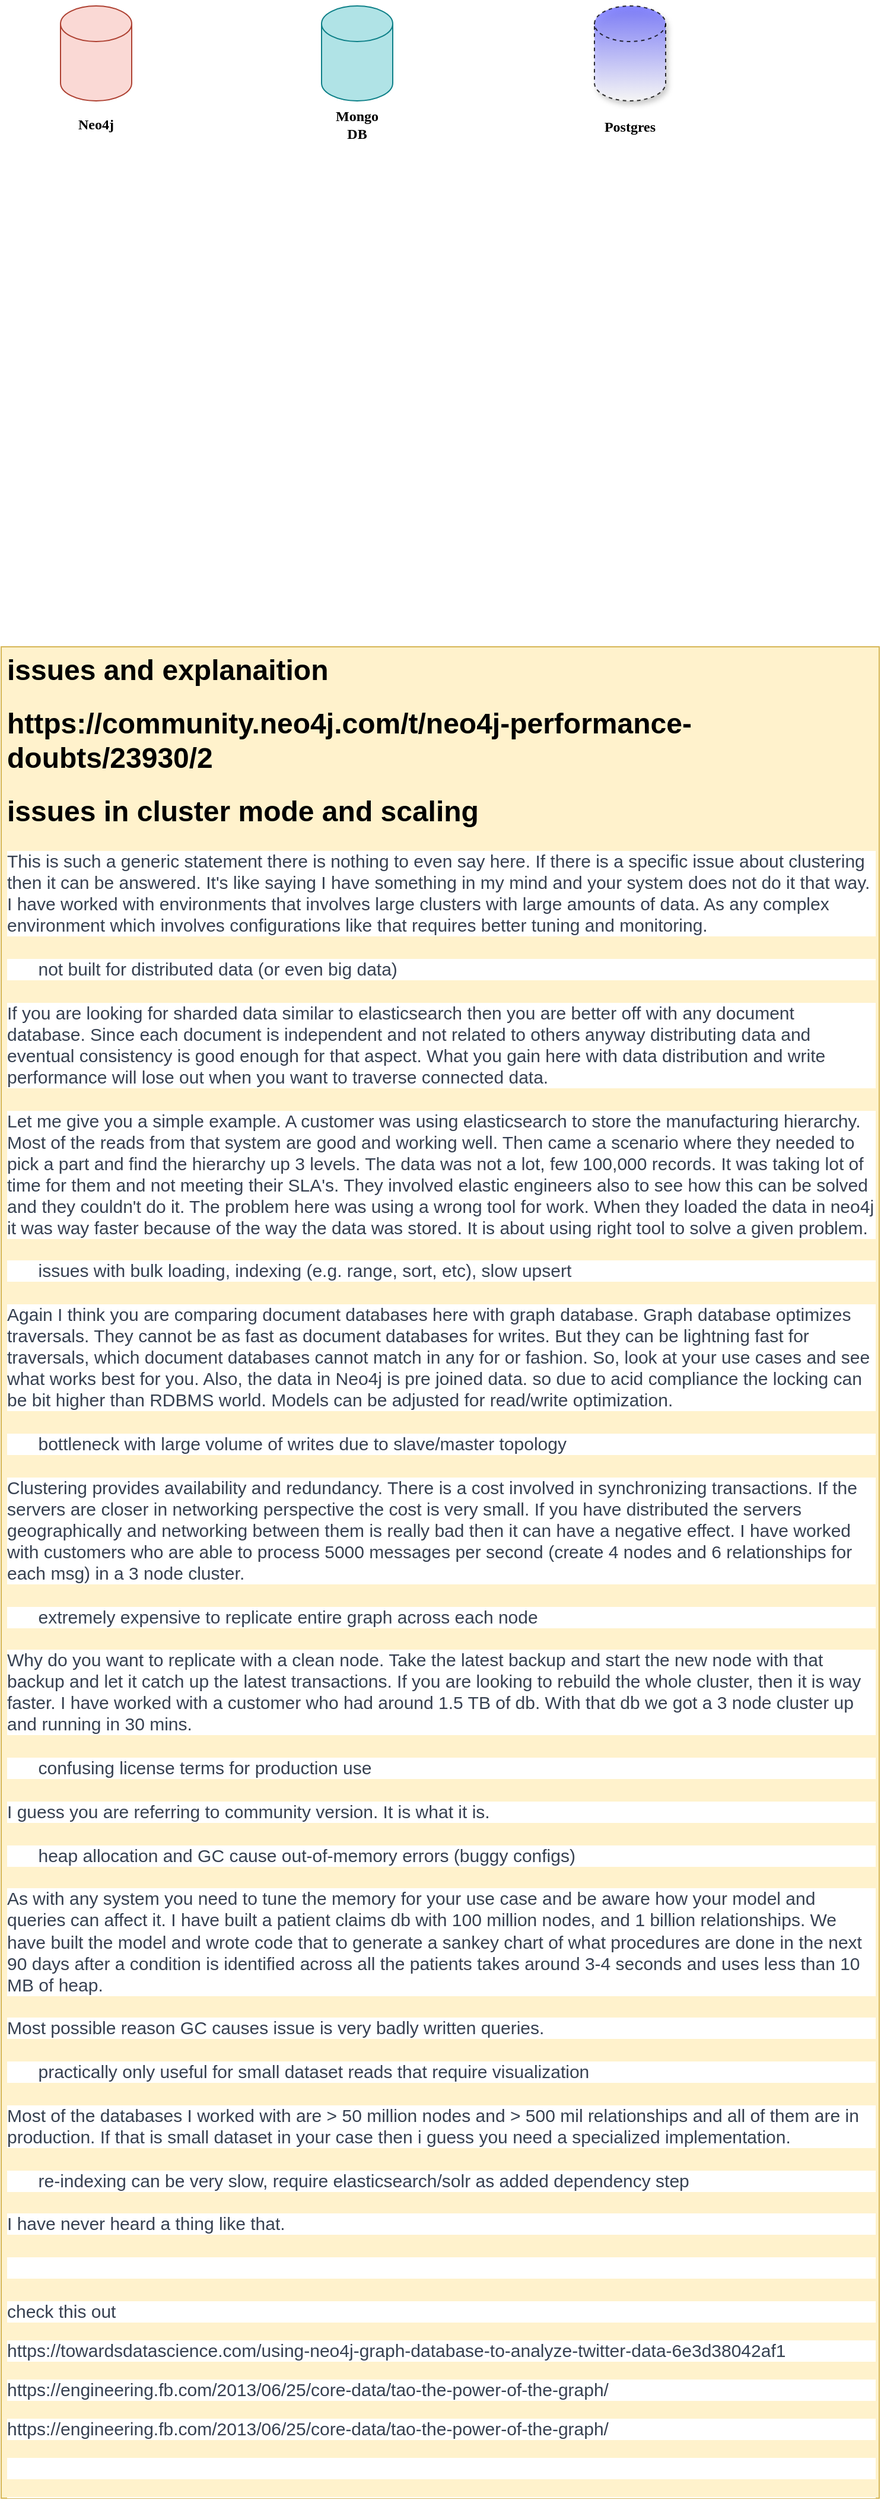 <mxfile version="14.6.13" type="device"><diagram id="fzG_TKSA9R8yKwLQveuX" name="Page-1"><mxGraphModel dx="1024" dy="599" grid="1" gridSize="10" guides="1" tooltips="1" connect="1" arrows="1" fold="1" page="1" pageScale="1" pageWidth="850" pageHeight="1100" math="0" shadow="0"><root><mxCell id="0"/><mxCell id="1" parent="0"/><mxCell id="wTBZS1sN4imwPh_XWaHa-3" value="" style="group;fontFamily=Lucida Console;" parent="1" vertex="1" connectable="0"><mxGeometry x="160" y="130" width="60" height="110" as="geometry"/></mxCell><mxCell id="wTBZS1sN4imwPh_XWaHa-1" value="" style="shape=cylinder3;whiteSpace=wrap;html=1;boundedLbl=1;backgroundOutline=1;size=15;fillColor=#fad9d5;strokeColor=#ae4132;" parent="wTBZS1sN4imwPh_XWaHa-3" vertex="1"><mxGeometry width="60" height="80" as="geometry"/></mxCell><mxCell id="wTBZS1sN4imwPh_XWaHa-2" value="&lt;font face=&quot;Lucida Console&quot;&gt;&lt;b&gt;Neo4j&lt;/b&gt;&lt;/font&gt;" style="text;html=1;strokeColor=none;fillColor=none;align=center;verticalAlign=middle;whiteSpace=wrap;rounded=0;" parent="wTBZS1sN4imwPh_XWaHa-3" vertex="1"><mxGeometry x="10" y="90" width="40" height="20" as="geometry"/></mxCell><mxCell id="wTBZS1sN4imwPh_XWaHa-4" value="MongoDb&#10;" style="group;" parent="1" vertex="1" connectable="0"><mxGeometry x="380" y="130" width="60" height="110" as="geometry"/></mxCell><mxCell id="wTBZS1sN4imwPh_XWaHa-5" value="" style="shape=cylinder3;whiteSpace=wrap;html=1;boundedLbl=1;backgroundOutline=1;size=15;fillColor=#b0e3e6;strokeColor=#0e8088;" parent="wTBZS1sN4imwPh_XWaHa-4" vertex="1"><mxGeometry width="60" height="80" as="geometry"/></mxCell><mxCell id="wTBZS1sN4imwPh_XWaHa-6" value="&lt;b&gt;&lt;font face=&quot;Lucida Console&quot;&gt;Mongo&lt;br&gt;DB&lt;/font&gt;&lt;/b&gt;" style="text;html=1;strokeColor=none;fillColor=none;align=center;verticalAlign=middle;whiteSpace=wrap;rounded=0;" parent="wTBZS1sN4imwPh_XWaHa-4" vertex="1"><mxGeometry x="10" y="90" width="40" height="20" as="geometry"/></mxCell><mxCell id="wTBZS1sN4imwPh_XWaHa-7" value="&lt;h1&gt;issues and explanaition&lt;/h1&gt;&lt;h1&gt;https://community.neo4j.com/t/neo4j-performance-doubts/23930/2&lt;br&gt;&lt;/h1&gt;&lt;h1&gt;issues in cluster mode and scaling&lt;/h1&gt;&lt;p dir=&quot;ltr&quot; style=&quot;box-sizing: border-box ; border-width: 0px ; border-style: solid ; border-color: rgba(229 , 231 , 235 ,) ; margin: 1.25em 0px ; color: rgb(55 , 65 , 81) ; font-family: &amp;#34;nunito sans&amp;#34; , , , , &amp;#34;blinkmacsystemfont&amp;#34; , &amp;#34;segoe ui&amp;#34; , &amp;#34;roboto&amp;#34; , &amp;#34;helvetica neue&amp;#34; , &amp;#34;arial&amp;#34; , &amp;#34;noto sans&amp;#34; , sans-serif , &amp;#34;apple color emoji&amp;#34; , &amp;#34;segoe ui emoji&amp;#34; , &amp;#34;segoe ui symbol&amp;#34; , &amp;#34;noto color emoji&amp;#34; ; font-size: 15.008px ; background-color: rgb(255 , 255 , 255)&quot;&gt;This is such a generic statement there is nothing to even say here. If there is a specific issue about clustering then it can be answered. It's like saying I have something in my mind and your system does not do it that way. I have worked with environments that involves large clusters with large amounts of data. As any complex environment which involves configurations like that requires better tuning and monitoring.&lt;/p&gt;&lt;ul dir=&quot;ltr&quot; style=&quot;box-sizing: border-box ; border-width: 0px ; border-style: solid ; border-color: rgba(229 , 231 , 235 ,) ; margin: 1.25em 0px ; padding: 0px ; list-style: none ; clear: both ; color: rgb(55 , 65 , 81) ; font-family: &amp;#34;nunito sans&amp;#34; , , , , &amp;#34;blinkmacsystemfont&amp;#34; , &amp;#34;segoe ui&amp;#34; , &amp;#34;roboto&amp;#34; , &amp;#34;helvetica neue&amp;#34; , &amp;#34;arial&amp;#34; , &amp;#34;noto sans&amp;#34; , sans-serif , &amp;#34;apple color emoji&amp;#34; , &amp;#34;segoe ui emoji&amp;#34; , &amp;#34;segoe ui symbol&amp;#34; , &amp;#34;noto color emoji&amp;#34; ; font-size: 15.008px ; background-color: rgb(255 , 255 , 255)&quot;&gt;&lt;li dir=&quot;ltr&quot; style=&quot;box-sizing: border-box ; border-width: 0px ; border-style: solid ; border-color: rgba(229 , 231 , 235 ,) ; margin-top: 0px ; margin-bottom: 0px ; position: relative ; padding-left: 1.75em&quot;&gt;not built for distributed data (or even big data)&lt;/li&gt;&lt;/ul&gt;&lt;p dir=&quot;ltr&quot; style=&quot;box-sizing: border-box ; border-width: 0px ; border-style: solid ; border-color: rgba(229 , 231 , 235 ,) ; margin: 1.25em 0px ; color: rgb(55 , 65 , 81) ; font-family: &amp;#34;nunito sans&amp;#34; , , , , &amp;#34;blinkmacsystemfont&amp;#34; , &amp;#34;segoe ui&amp;#34; , &amp;#34;roboto&amp;#34; , &amp;#34;helvetica neue&amp;#34; , &amp;#34;arial&amp;#34; , &amp;#34;noto sans&amp;#34; , sans-serif , &amp;#34;apple color emoji&amp;#34; , &amp;#34;segoe ui emoji&amp;#34; , &amp;#34;segoe ui symbol&amp;#34; , &amp;#34;noto color emoji&amp;#34; ; font-size: 15.008px ; background-color: rgb(255 , 255 , 255)&quot;&gt;If you are looking for sharded data similar to elasticsearch then you are better off with any document database. Since each document is independent and not related to others anyway distributing data and eventual consistency is good enough for that aspect. What you gain here with data distribution and write performance will lose out when you want to traverse connected data.&lt;/p&gt;&lt;p dir=&quot;ltr&quot; style=&quot;box-sizing: border-box ; border-width: 0px ; border-style: solid ; border-color: rgba(229 , 231 , 235 ,) ; margin: 1.25em 0px ; color: rgb(55 , 65 , 81) ; font-family: &amp;#34;nunito sans&amp;#34; , , , , &amp;#34;blinkmacsystemfont&amp;#34; , &amp;#34;segoe ui&amp;#34; , &amp;#34;roboto&amp;#34; , &amp;#34;helvetica neue&amp;#34; , &amp;#34;arial&amp;#34; , &amp;#34;noto sans&amp;#34; , sans-serif , &amp;#34;apple color emoji&amp;#34; , &amp;#34;segoe ui emoji&amp;#34; , &amp;#34;segoe ui symbol&amp;#34; , &amp;#34;noto color emoji&amp;#34; ; font-size: 15.008px ; background-color: rgb(255 , 255 , 255)&quot;&gt;Let me give you a simple example. A customer was using elasticsearch to store the manufacturing hierarchy. Most of the reads from that system are good and working well. Then came a scenario where they needed to pick a part and find the hierarchy up 3 levels. The data was not a lot, few 100,000 records. It was taking lot of time for them and not meeting their SLA's. They involved elastic engineers also to see how this can be solved and they couldn't do it. The problem here was using a wrong tool for work. When they loaded the data in neo4j it was way faster because of the way the data was stored. It is about using right tool to solve a given problem.&lt;/p&gt;&lt;ul dir=&quot;ltr&quot; style=&quot;box-sizing: border-box ; border-width: 0px ; border-style: solid ; border-color: rgba(229 , 231 , 235 ,) ; margin: 1.25em 0px ; padding: 0px ; list-style: none ; clear: both ; color: rgb(55 , 65 , 81) ; font-family: &amp;#34;nunito sans&amp;#34; , , , , &amp;#34;blinkmacsystemfont&amp;#34; , &amp;#34;segoe ui&amp;#34; , &amp;#34;roboto&amp;#34; , &amp;#34;helvetica neue&amp;#34; , &amp;#34;arial&amp;#34; , &amp;#34;noto sans&amp;#34; , sans-serif , &amp;#34;apple color emoji&amp;#34; , &amp;#34;segoe ui emoji&amp;#34; , &amp;#34;segoe ui symbol&amp;#34; , &amp;#34;noto color emoji&amp;#34; ; font-size: 15.008px ; background-color: rgb(255 , 255 , 255)&quot;&gt;&lt;li dir=&quot;ltr&quot; style=&quot;box-sizing: border-box ; border-width: 0px ; border-style: solid ; border-color: rgba(229 , 231 , 235 ,) ; margin-top: 0px ; margin-bottom: 0px ; position: relative ; padding-left: 1.75em&quot;&gt;issues with bulk loading, indexing (e.g. range, sort, etc), slow upsert&lt;/li&gt;&lt;/ul&gt;&lt;p dir=&quot;ltr&quot; style=&quot;box-sizing: border-box ; border-width: 0px ; border-style: solid ; border-color: rgba(229 , 231 , 235 ,) ; margin: 1.25em 0px ; color: rgb(55 , 65 , 81) ; font-family: &amp;#34;nunito sans&amp;#34; , , , , &amp;#34;blinkmacsystemfont&amp;#34; , &amp;#34;segoe ui&amp;#34; , &amp;#34;roboto&amp;#34; , &amp;#34;helvetica neue&amp;#34; , &amp;#34;arial&amp;#34; , &amp;#34;noto sans&amp;#34; , sans-serif , &amp;#34;apple color emoji&amp;#34; , &amp;#34;segoe ui emoji&amp;#34; , &amp;#34;segoe ui symbol&amp;#34; , &amp;#34;noto color emoji&amp;#34; ; font-size: 15.008px ; background-color: rgb(255 , 255 , 255)&quot;&gt;Again I think you are comparing document databases here with graph database. Graph database optimizes traversals. They cannot be as fast as document databases for writes. But they can be lightning fast for traversals, which document databases cannot match in any for or fashion. So, look at your use cases and see what works best for you. Also, the data in Neo4j is pre joined data. so due to acid compliance the locking can be bit higher than RDBMS world. Models can be adjusted for read/write optimization.&lt;/p&gt;&lt;ul dir=&quot;ltr&quot; style=&quot;box-sizing: border-box ; border-width: 0px ; border-style: solid ; border-color: rgba(229 , 231 , 235 ,) ; margin: 1.25em 0px ; padding: 0px ; list-style: none ; clear: both ; color: rgb(55 , 65 , 81) ; font-family: &amp;#34;nunito sans&amp;#34; , , , , &amp;#34;blinkmacsystemfont&amp;#34; , &amp;#34;segoe ui&amp;#34; , &amp;#34;roboto&amp;#34; , &amp;#34;helvetica neue&amp;#34; , &amp;#34;arial&amp;#34; , &amp;#34;noto sans&amp;#34; , sans-serif , &amp;#34;apple color emoji&amp;#34; , &amp;#34;segoe ui emoji&amp;#34; , &amp;#34;segoe ui symbol&amp;#34; , &amp;#34;noto color emoji&amp;#34; ; font-size: 15.008px ; background-color: rgb(255 , 255 , 255)&quot;&gt;&lt;li dir=&quot;ltr&quot; style=&quot;box-sizing: border-box ; border-width: 0px ; border-style: solid ; border-color: rgba(229 , 231 , 235 ,) ; margin-top: 0px ; margin-bottom: 0px ; position: relative ; padding-left: 1.75em&quot;&gt;bottleneck with large volume of writes due to slave/master topology&lt;/li&gt;&lt;/ul&gt;&lt;p dir=&quot;ltr&quot; style=&quot;box-sizing: border-box ; border-width: 0px ; border-style: solid ; border-color: rgba(229 , 231 , 235 ,) ; margin: 1.25em 0px ; color: rgb(55 , 65 , 81) ; font-family: &amp;#34;nunito sans&amp;#34; , , , , &amp;#34;blinkmacsystemfont&amp;#34; , &amp;#34;segoe ui&amp;#34; , &amp;#34;roboto&amp;#34; , &amp;#34;helvetica neue&amp;#34; , &amp;#34;arial&amp;#34; , &amp;#34;noto sans&amp;#34; , sans-serif , &amp;#34;apple color emoji&amp;#34; , &amp;#34;segoe ui emoji&amp;#34; , &amp;#34;segoe ui symbol&amp;#34; , &amp;#34;noto color emoji&amp;#34; ; font-size: 15.008px ; background-color: rgb(255 , 255 , 255)&quot;&gt;Clustering provides availability and redundancy. There is a cost involved in synchronizing transactions. If the servers are closer in networking perspective the cost is very small. If you have distributed the servers geographically and networking between them is really bad then it can have a negative effect. I have worked with customers who are able to process 5000 messages per second (create 4 nodes and 6 relationships for each msg) in a 3 node cluster.&lt;/p&gt;&lt;ul dir=&quot;ltr&quot; style=&quot;box-sizing: border-box ; border-width: 0px ; border-style: solid ; border-color: rgba(229 , 231 , 235 ,) ; margin: 1.25em 0px ; padding: 0px ; list-style: none ; clear: both ; color: rgb(55 , 65 , 81) ; font-family: &amp;#34;nunito sans&amp;#34; , , , , &amp;#34;blinkmacsystemfont&amp;#34; , &amp;#34;segoe ui&amp;#34; , &amp;#34;roboto&amp;#34; , &amp;#34;helvetica neue&amp;#34; , &amp;#34;arial&amp;#34; , &amp;#34;noto sans&amp;#34; , sans-serif , &amp;#34;apple color emoji&amp;#34; , &amp;#34;segoe ui emoji&amp;#34; , &amp;#34;segoe ui symbol&amp;#34; , &amp;#34;noto color emoji&amp;#34; ; font-size: 15.008px ; background-color: rgb(255 , 255 , 255)&quot;&gt;&lt;li dir=&quot;ltr&quot; style=&quot;box-sizing: border-box ; border-width: 0px ; border-style: solid ; border-color: rgba(229 , 231 , 235 ,) ; margin-top: 0px ; margin-bottom: 0px ; position: relative ; padding-left: 1.75em&quot;&gt;extremely expensive to replicate entire graph across each node&lt;/li&gt;&lt;/ul&gt;&lt;p dir=&quot;ltr&quot; style=&quot;box-sizing: border-box ; border-width: 0px ; border-style: solid ; border-color: rgba(229 , 231 , 235 ,) ; margin: 1.25em 0px ; color: rgb(55 , 65 , 81) ; font-family: &amp;#34;nunito sans&amp;#34; , , , , &amp;#34;blinkmacsystemfont&amp;#34; , &amp;#34;segoe ui&amp;#34; , &amp;#34;roboto&amp;#34; , &amp;#34;helvetica neue&amp;#34; , &amp;#34;arial&amp;#34; , &amp;#34;noto sans&amp;#34; , sans-serif , &amp;#34;apple color emoji&amp;#34; , &amp;#34;segoe ui emoji&amp;#34; , &amp;#34;segoe ui symbol&amp;#34; , &amp;#34;noto color emoji&amp;#34; ; font-size: 15.008px ; background-color: rgb(255 , 255 , 255)&quot;&gt;Why do you want to replicate with a clean node. Take the latest backup and start the new node with that backup and let it catch up the latest transactions. If you are looking to rebuild the whole cluster, then it is way faster. I have worked with a customer who had around 1.5 TB of db. With that db we got a 3 node cluster up and running in 30 mins.&lt;/p&gt;&lt;ul dir=&quot;ltr&quot; style=&quot;box-sizing: border-box ; border-width: 0px ; border-style: solid ; border-color: rgba(229 , 231 , 235 ,) ; margin: 1.25em 0px ; padding: 0px ; list-style: none ; clear: both ; color: rgb(55 , 65 , 81) ; font-family: &amp;#34;nunito sans&amp;#34; , , , , &amp;#34;blinkmacsystemfont&amp;#34; , &amp;#34;segoe ui&amp;#34; , &amp;#34;roboto&amp;#34; , &amp;#34;helvetica neue&amp;#34; , &amp;#34;arial&amp;#34; , &amp;#34;noto sans&amp;#34; , sans-serif , &amp;#34;apple color emoji&amp;#34; , &amp;#34;segoe ui emoji&amp;#34; , &amp;#34;segoe ui symbol&amp;#34; , &amp;#34;noto color emoji&amp;#34; ; font-size: 15.008px ; background-color: rgb(255 , 255 , 255)&quot;&gt;&lt;li dir=&quot;ltr&quot; style=&quot;box-sizing: border-box ; border-width: 0px ; border-style: solid ; border-color: rgba(229 , 231 , 235 ,) ; margin-top: 0px ; margin-bottom: 0px ; position: relative ; padding-left: 1.75em&quot;&gt;confusing license terms for production use&lt;/li&gt;&lt;/ul&gt;&lt;p dir=&quot;ltr&quot; style=&quot;box-sizing: border-box ; border-width: 0px ; border-style: solid ; border-color: rgba(229 , 231 , 235 ,) ; margin: 1.25em 0px ; color: rgb(55 , 65 , 81) ; font-family: &amp;#34;nunito sans&amp;#34; , , , , &amp;#34;blinkmacsystemfont&amp;#34; , &amp;#34;segoe ui&amp;#34; , &amp;#34;roboto&amp;#34; , &amp;#34;helvetica neue&amp;#34; , &amp;#34;arial&amp;#34; , &amp;#34;noto sans&amp;#34; , sans-serif , &amp;#34;apple color emoji&amp;#34; , &amp;#34;segoe ui emoji&amp;#34; , &amp;#34;segoe ui symbol&amp;#34; , &amp;#34;noto color emoji&amp;#34; ; font-size: 15.008px ; background-color: rgb(255 , 255 , 255)&quot;&gt;I guess you are referring to community version. It is what it is.&lt;/p&gt;&lt;ul dir=&quot;ltr&quot; style=&quot;box-sizing: border-box ; border-width: 0px ; border-style: solid ; border-color: rgba(229 , 231 , 235 ,) ; margin: 1.25em 0px ; padding: 0px ; list-style: none ; clear: both ; color: rgb(55 , 65 , 81) ; font-family: &amp;#34;nunito sans&amp;#34; , , , , &amp;#34;blinkmacsystemfont&amp;#34; , &amp;#34;segoe ui&amp;#34; , &amp;#34;roboto&amp;#34; , &amp;#34;helvetica neue&amp;#34; , &amp;#34;arial&amp;#34; , &amp;#34;noto sans&amp;#34; , sans-serif , &amp;#34;apple color emoji&amp;#34; , &amp;#34;segoe ui emoji&amp;#34; , &amp;#34;segoe ui symbol&amp;#34; , &amp;#34;noto color emoji&amp;#34; ; font-size: 15.008px ; background-color: rgb(255 , 255 , 255)&quot;&gt;&lt;li dir=&quot;ltr&quot; style=&quot;box-sizing: border-box ; border-width: 0px ; border-style: solid ; border-color: rgba(229 , 231 , 235 ,) ; margin-top: 0px ; margin-bottom: 0px ; position: relative ; padding-left: 1.75em&quot;&gt;heap allocation and GC cause out-of-memory errors (buggy configs)&lt;/li&gt;&lt;/ul&gt;&lt;p dir=&quot;ltr&quot; style=&quot;box-sizing: border-box ; border-width: 0px ; border-style: solid ; border-color: rgba(229 , 231 , 235 ,) ; margin: 1.25em 0px ; color: rgb(55 , 65 , 81) ; font-family: &amp;#34;nunito sans&amp;#34; , , , , &amp;#34;blinkmacsystemfont&amp;#34; , &amp;#34;segoe ui&amp;#34; , &amp;#34;roboto&amp;#34; , &amp;#34;helvetica neue&amp;#34; , &amp;#34;arial&amp;#34; , &amp;#34;noto sans&amp;#34; , sans-serif , &amp;#34;apple color emoji&amp;#34; , &amp;#34;segoe ui emoji&amp;#34; , &amp;#34;segoe ui symbol&amp;#34; , &amp;#34;noto color emoji&amp;#34; ; font-size: 15.008px ; background-color: rgb(255 , 255 , 255)&quot;&gt;As with any system you need to tune the memory for your use case and be aware how your model and queries can affect it. I have built a patient claims db with 100 million nodes, and 1 billion relationships. We have built the model and wrote code that to generate a sankey chart of what procedures are done in the next 90 days after a condition is identified across all the patients takes around 3-4 seconds and uses less than 10 MB of heap.&lt;/p&gt;&lt;p dir=&quot;ltr&quot; style=&quot;box-sizing: border-box ; border-width: 0px ; border-style: solid ; border-color: rgba(229 , 231 , 235 ,) ; margin: 1.25em 0px ; color: rgb(55 , 65 , 81) ; font-family: &amp;#34;nunito sans&amp;#34; , , , , &amp;#34;blinkmacsystemfont&amp;#34; , &amp;#34;segoe ui&amp;#34; , &amp;#34;roboto&amp;#34; , &amp;#34;helvetica neue&amp;#34; , &amp;#34;arial&amp;#34; , &amp;#34;noto sans&amp;#34; , sans-serif , &amp;#34;apple color emoji&amp;#34; , &amp;#34;segoe ui emoji&amp;#34; , &amp;#34;segoe ui symbol&amp;#34; , &amp;#34;noto color emoji&amp;#34; ; font-size: 15.008px ; background-color: rgb(255 , 255 , 255)&quot;&gt;Most possible reason GC causes issue is very badly written queries.&lt;/p&gt;&lt;ul dir=&quot;ltr&quot; style=&quot;box-sizing: border-box ; border-width: 0px ; border-style: solid ; border-color: rgba(229 , 231 , 235 ,) ; margin: 1.25em 0px ; padding: 0px ; list-style: none ; clear: both ; color: rgb(55 , 65 , 81) ; font-family: &amp;#34;nunito sans&amp;#34; , , , , &amp;#34;blinkmacsystemfont&amp;#34; , &amp;#34;segoe ui&amp;#34; , &amp;#34;roboto&amp;#34; , &amp;#34;helvetica neue&amp;#34; , &amp;#34;arial&amp;#34; , &amp;#34;noto sans&amp;#34; , sans-serif , &amp;#34;apple color emoji&amp;#34; , &amp;#34;segoe ui emoji&amp;#34; , &amp;#34;segoe ui symbol&amp;#34; , &amp;#34;noto color emoji&amp;#34; ; font-size: 15.008px ; background-color: rgb(255 , 255 , 255)&quot;&gt;&lt;li dir=&quot;ltr&quot; style=&quot;box-sizing: border-box ; border-width: 0px ; border-style: solid ; border-color: rgba(229 , 231 , 235 ,) ; margin-top: 0px ; margin-bottom: 0px ; position: relative ; padding-left: 1.75em&quot;&gt;practically only useful for small dataset reads that require visualization&lt;/li&gt;&lt;/ul&gt;&lt;p dir=&quot;ltr&quot; style=&quot;box-sizing: border-box ; border-width: 0px ; border-style: solid ; border-color: rgba(229 , 231 , 235 ,) ; margin: 1.25em 0px ; color: rgb(55 , 65 , 81) ; font-family: &amp;#34;nunito sans&amp;#34; , , , , &amp;#34;blinkmacsystemfont&amp;#34; , &amp;#34;segoe ui&amp;#34; , &amp;#34;roboto&amp;#34; , &amp;#34;helvetica neue&amp;#34; , &amp;#34;arial&amp;#34; , &amp;#34;noto sans&amp;#34; , sans-serif , &amp;#34;apple color emoji&amp;#34; , &amp;#34;segoe ui emoji&amp;#34; , &amp;#34;segoe ui symbol&amp;#34; , &amp;#34;noto color emoji&amp;#34; ; font-size: 15.008px ; background-color: rgb(255 , 255 , 255)&quot;&gt;Most of the databases I worked with are &amp;gt; 50 million nodes and &amp;gt; 500 mil relationships and all of them are in production. If that is small dataset in your case then i guess you need a specialized implementation.&lt;/p&gt;&lt;ul dir=&quot;ltr&quot; style=&quot;box-sizing: border-box ; border-width: 0px ; border-style: solid ; border-color: rgba(229 , 231 , 235 ,) ; margin: 1.25em 0px ; padding: 0px ; list-style: none ; clear: both ; color: rgb(55 , 65 , 81) ; font-family: &amp;#34;nunito sans&amp;#34; , , , , &amp;#34;blinkmacsystemfont&amp;#34; , &amp;#34;segoe ui&amp;#34; , &amp;#34;roboto&amp;#34; , &amp;#34;helvetica neue&amp;#34; , &amp;#34;arial&amp;#34; , &amp;#34;noto sans&amp;#34; , sans-serif , &amp;#34;apple color emoji&amp;#34; , &amp;#34;segoe ui emoji&amp;#34; , &amp;#34;segoe ui symbol&amp;#34; , &amp;#34;noto color emoji&amp;#34; ; font-size: 15.008px ; background-color: rgb(255 , 255 , 255)&quot;&gt;&lt;li dir=&quot;ltr&quot; style=&quot;box-sizing: border-box ; border-width: 0px ; border-style: solid ; border-color: rgba(229 , 231 , 235 ,) ; margin-top: 0px ; margin-bottom: 0px ; position: relative ; padding-left: 1.75em&quot;&gt;re-indexing can be very slow, require elasticsearch/solr as added dependency step&lt;/li&gt;&lt;/ul&gt;&lt;p dir=&quot;ltr&quot; style=&quot;box-sizing: border-box ; border-width: 0px ; border-style: solid ; border-color: rgba(229 , 231 , 235 ,) ; margin: 1.25em 0px 0px ; color: rgb(55 , 65 , 81) ; font-family: &amp;#34;nunito sans&amp;#34; , , , , &amp;#34;blinkmacsystemfont&amp;#34; , &amp;#34;segoe ui&amp;#34; , &amp;#34;roboto&amp;#34; , &amp;#34;helvetica neue&amp;#34; , &amp;#34;arial&amp;#34; , &amp;#34;noto sans&amp;#34; , sans-serif , &amp;#34;apple color emoji&amp;#34; , &amp;#34;segoe ui emoji&amp;#34; , &amp;#34;segoe ui symbol&amp;#34; , &amp;#34;noto color emoji&amp;#34; ; font-size: 15.008px ; background-color: rgb(255 , 255 , 255)&quot;&gt;I have never heard a thing like that.&lt;/p&gt;&lt;p dir=&quot;ltr&quot; style=&quot;box-sizing: border-box ; border-width: 0px ; border-style: solid ; border-color: rgba(229 , 231 , 235 ,) ; margin: 1.25em 0px 0px ; color: rgb(55 , 65 , 81) ; font-family: &amp;#34;nunito sans&amp;#34; , , , , &amp;#34;blinkmacsystemfont&amp;#34; , &amp;#34;segoe ui&amp;#34; , &amp;#34;roboto&amp;#34; , &amp;#34;helvetica neue&amp;#34; , &amp;#34;arial&amp;#34; , &amp;#34;noto sans&amp;#34; , sans-serif , &amp;#34;apple color emoji&amp;#34; , &amp;#34;segoe ui emoji&amp;#34; , &amp;#34;segoe ui symbol&amp;#34; , &amp;#34;noto color emoji&amp;#34; ; font-size: 15.008px ; background-color: rgb(255 , 255 , 255)&quot;&gt;&lt;br&gt;&lt;/p&gt;&lt;p dir=&quot;ltr&quot; style=&quot;box-sizing: border-box ; border-width: 0px ; border-style: solid ; border-color: rgba(229 , 231 , 235 ,) ; margin: 1.25em 0px 0px ; color: rgb(55 , 65 , 81) ; font-family: &amp;#34;nunito sans&amp;#34; , , , , &amp;#34;blinkmacsystemfont&amp;#34; , &amp;#34;segoe ui&amp;#34; , &amp;#34;roboto&amp;#34; , &amp;#34;helvetica neue&amp;#34; , &amp;#34;arial&amp;#34; , &amp;#34;noto sans&amp;#34; , sans-serif , &amp;#34;apple color emoji&amp;#34; , &amp;#34;segoe ui emoji&amp;#34; , &amp;#34;segoe ui symbol&amp;#34; , &amp;#34;noto color emoji&amp;#34; ; font-size: 15.008px ; background-color: rgb(255 , 255 , 255)&quot;&gt;check this out&lt;/p&gt;&lt;p dir=&quot;ltr&quot; style=&quot;box-sizing: border-box ; border-width: 0px ; border-style: solid ; margin: 1.25em 0px 0px ; background-color: rgb(255 , 255 , 255)&quot;&gt;&lt;font color=&quot;#374151&quot;&gt;&lt;span style=&quot;font-size: 15.008px&quot;&gt;https://towardsdatascience.com/using-neo4j-graph-database-to-analyze-twitter-data-6e3d38042af1&lt;/span&gt;&lt;/font&gt;&lt;br&gt;&lt;/p&gt;&lt;p dir=&quot;ltr&quot; style=&quot;box-sizing: border-box ; border-width: 0px ; border-style: solid ; margin: 1.25em 0px 0px ; background-color: rgb(255 , 255 , 255)&quot;&gt;&lt;font color=&quot;#374151&quot;&gt;&lt;span style=&quot;font-size: 15.008px&quot;&gt;https://engineering.fb.com/2013/06/25/core-data/tao-the-power-of-the-graph/&lt;/span&gt;&lt;br&gt;&lt;/font&gt;&lt;/p&gt;&lt;p dir=&quot;ltr&quot; style=&quot;box-sizing: border-box ; border-width: 0px ; border-style: solid ; margin: 1.25em 0px 0px ; background-color: rgb(255 , 255 , 255)&quot;&gt;&lt;font color=&quot;#374151&quot;&gt;&lt;span style=&quot;font-size: 15.008px&quot;&gt;https://engineering.fb.com/2013/06/25/core-data/tao-the-power-of-the-graph/&lt;/span&gt;&lt;br&gt;&lt;/font&gt;&lt;/p&gt;&lt;p dir=&quot;ltr&quot; style=&quot;box-sizing: border-box ; border-width: 0px ; border-style: solid ; margin: 1.25em 0px 0px ; background-color: rgb(255 , 255 , 255)&quot;&gt;&lt;font color=&quot;#374151&quot;&gt;&lt;span style=&quot;font-size: 15.008px&quot;&gt;&lt;br&gt;&lt;/span&gt;&lt;/font&gt;&lt;/p&gt;&lt;p dir=&quot;ltr&quot; style=&quot;box-sizing: border-box ; border-width: 0px ; border-style: solid ; margin: 1.25em 0px 0px ; background-color: rgb(255 , 255 , 255)&quot;&gt;&lt;font color=&quot;#374151&quot;&gt;&lt;span style=&quot;font-size: 15.008px&quot;&gt;&lt;br&gt;&lt;/span&gt;&lt;/font&gt;&lt;/p&gt;" style="text;html=1;fillColor=#fff2cc;spacing=5;spacingTop=-20;whiteSpace=wrap;overflow=hidden;rounded=0;strokeColor=#d6b656;" parent="1" vertex="1"><mxGeometry x="110" y="670" width="740" height="1560" as="geometry"/></mxCell><mxCell id="WONqSs6ROHAJAI2IrHMy-1" value="" style="shape=cylinder3;whiteSpace=wrap;html=1;boundedLbl=1;backgroundOutline=1;size=15;rounded=0;shadow=1;glass=0;dashed=1;sketch=0;fontFamily=Courier New;fontSize=24;fontColor=#FFFFFF;fillColor=#6666FF;gradientColor=#ffffff;opacity=80;" vertex="1" parent="1"><mxGeometry x="610" y="130" width="60" height="80" as="geometry"/></mxCell><mxCell id="WONqSs6ROHAJAI2IrHMy-2" value="Text" style="text;html=1;strokeColor=none;fillColor=none;align=center;verticalAlign=middle;whiteSpace=wrap;rounded=0;shadow=1;glass=0;dashed=1;sketch=0;fontFamily=Courier New;fontSize=24;fontColor=#FFFFFF;opacity=80;" vertex="1" parent="1"><mxGeometry x="400" y="400" width="40" height="20" as="geometry"/></mxCell><mxCell id="WONqSs6ROHAJAI2IrHMy-3" value="&lt;b&gt;&lt;font color=&quot;#000000&quot; style=&quot;font-size: 12px&quot; face=&quot;Lucida Console&quot;&gt;Postgres&lt;/font&gt;&lt;/b&gt;" style="text;html=1;strokeColor=none;fillColor=none;align=center;verticalAlign=middle;whiteSpace=wrap;rounded=0;shadow=1;glass=0;dashed=1;sketch=0;fontFamily=Courier New;fontSize=24;fontColor=#FFFFFF;opacity=80;" vertex="1" parent="1"><mxGeometry x="620" y="220" width="40" height="20" as="geometry"/></mxCell></root></mxGraphModel></diagram></mxfile>
